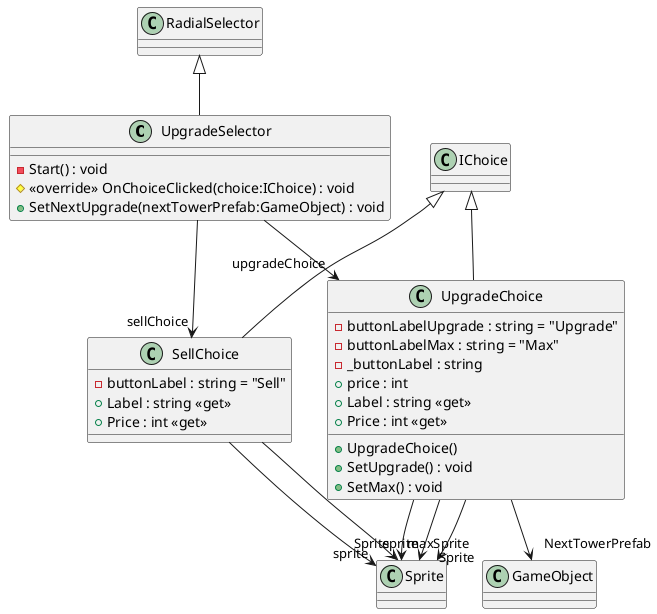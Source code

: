 @startuml
class UpgradeSelector {
    - Start() : void
    # <<override>> OnChoiceClicked(choice:IChoice) : void
    + SetNextUpgrade(nextTowerPrefab:GameObject) : void
}
class UpgradeChoice {
    - buttonLabelUpgrade : string = "Upgrade"
    - buttonLabelMax : string = "Max"
    - _buttonLabel : string
    + price : int
    + Label : string <<get>>
    + Price : int <<get>>
    + UpgradeChoice()
    + SetUpgrade() : void
    + SetMax() : void
}
class SellChoice {
    - buttonLabel : string = "Sell"
    + Label : string <<get>>
    + Price : int <<get>>
}
RadialSelector <|-- UpgradeSelector
UpgradeSelector --> "sellChoice" SellChoice
UpgradeSelector --> "upgradeChoice" UpgradeChoice
IChoice <|-- UpgradeChoice
UpgradeChoice --> "maxSprite" Sprite
UpgradeChoice --> "NextTowerPrefab" GameObject
UpgradeChoice --> "sprite" Sprite
UpgradeChoice --> "Sprite" Sprite
IChoice <|-- SellChoice
SellChoice --> "sprite" Sprite
SellChoice --> "Sprite" Sprite
@enduml

